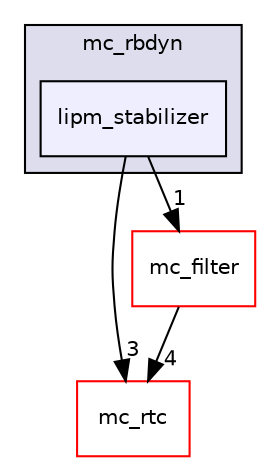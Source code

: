 digraph "include/mc_rbdyn/lipm_stabilizer" {
  compound=true
  node [ fontsize="10", fontname="Helvetica"];
  edge [ labelfontsize="10", labelfontname="Helvetica"];
  subgraph clusterdir_314ec80f2fc36a4630429f4d5408038e {
    graph [ bgcolor="#ddddee", pencolor="black", label="mc_rbdyn" fontname="Helvetica", fontsize="10", URL="dir_314ec80f2fc36a4630429f4d5408038e.html"]
  dir_b12c04a52b5fa63c1edbfd9e290b90b3 [shape=box, label="lipm_stabilizer", style="filled", fillcolor="#eeeeff", pencolor="black", URL="dir_b12c04a52b5fa63c1edbfd9e290b90b3.html"];
  }
  dir_379a22462e4fb075f5428ea3ff528930 [shape=box label="mc_rtc" fillcolor="white" style="filled" color="red" URL="dir_379a22462e4fb075f5428ea3ff528930.html"];
  dir_81ddcdc3813edc8a5609c37787e58a68 [shape=box label="mc_filter" fillcolor="white" style="filled" color="red" URL="dir_81ddcdc3813edc8a5609c37787e58a68.html"];
  dir_b12c04a52b5fa63c1edbfd9e290b90b3->dir_379a22462e4fb075f5428ea3ff528930 [headlabel="3", labeldistance=1.5 headhref="dir_000021_000008.html"];
  dir_b12c04a52b5fa63c1edbfd9e290b90b3->dir_81ddcdc3813edc8a5609c37787e58a68 [headlabel="1", labeldistance=1.5 headhref="dir_000021_000019.html"];
  dir_81ddcdc3813edc8a5609c37787e58a68->dir_379a22462e4fb075f5428ea3ff528930 [headlabel="4", labeldistance=1.5 headhref="dir_000019_000008.html"];
}
